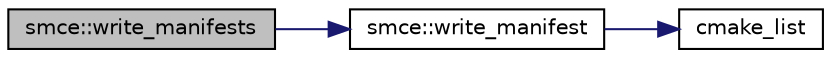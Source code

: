 digraph "smce::write_manifests"
{
 // LATEX_PDF_SIZE
  edge [fontname="Helvetica",fontsize="10",labelfontname="Helvetica",labelfontsize="10"];
  node [fontname="Helvetica",fontsize="10",shape=record];
  rankdir="LR";
  Node1 [label="smce::write_manifests",height=0.2,width=0.4,color="black", fillcolor="grey75", style="filled", fontcolor="black",tooltip=" "];
  Node1 -> Node2 [color="midnightblue",fontsize="10",style="solid",fontname="Helvetica"];
  Node2 [label="smce::write_manifest",height=0.2,width=0.4,color="black", fillcolor="white", style="filled",URL="$namespacesmce.html#ab4c3f588a15acf09524323f5ee2f9ea0",tooltip=" "];
  Node2 -> Node3 [color="midnightblue",fontsize="10",style="solid",fontname="Helvetica"];
  Node3 [label="cmake_list",height=0.2,width=0.4,color="black", fillcolor="white", style="filled",URL="$_plugin_manifest_8cpp.html#a9aed12249d8642be2daacca6420197db",tooltip=" "];
}
